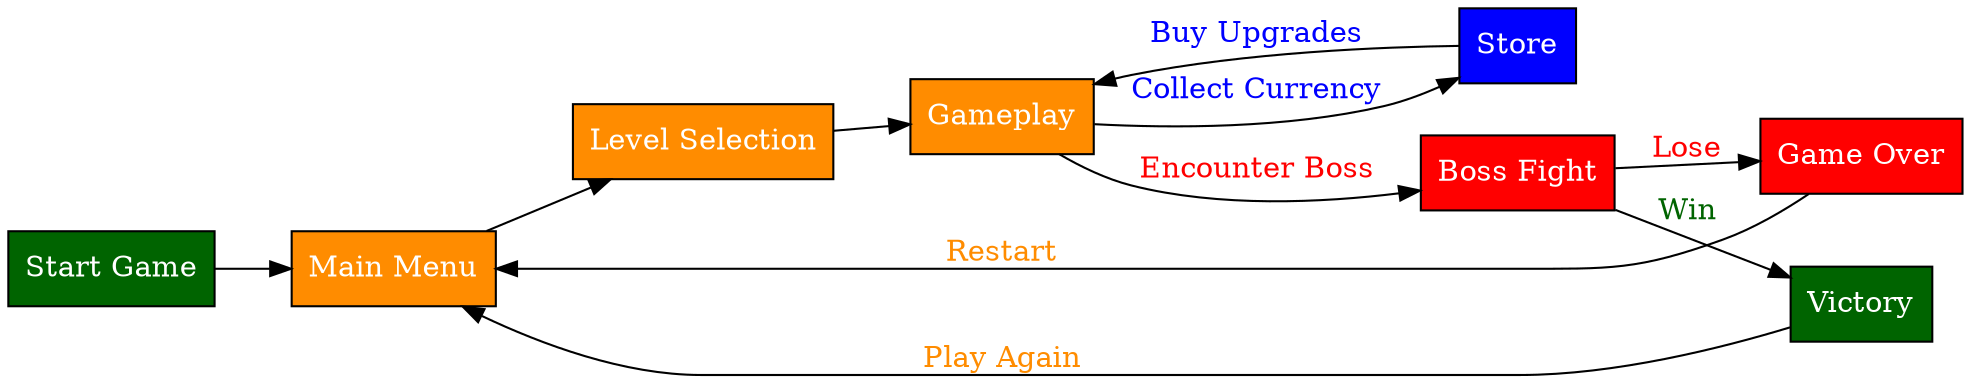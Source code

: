 digraph G {
    rankdir=LR;
    node [shape=box, style=filled, color="black", fontcolor="white"];
    edge [color="black", fontcolor="black"];

    Start [label="Start Game", fillcolor="darkgreen"];
    MainMenu [label="Main Menu", fillcolor="darkorange"];
    LevelSelection [label="Level Selection", fillcolor="darkorange"];
    Gameplay [label="Gameplay", fillcolor="darkorange"];
    BossFight [label="Boss Fight", fillcolor="red"];
    GameOver [label="Game Over", fillcolor="red"];
    Victory [label="Victory", fillcolor="darkgreen"];
    Store [label="Store", fillcolor="blue"];

    Start -> MainMenu;
    MainMenu -> LevelSelection;
    LevelSelection -> Gameplay;
    Gameplay -> BossFight [label="Encounter Boss", fontcolor="red"];
    Gameplay -> Store [label="Collect Currency", fontcolor="blue"];
    Store -> Gameplay [label="Buy Upgrades", fontcolor="blue"];
    BossFight -> GameOver [label="Lose", fontcolor="red"];
    BossFight -> Victory [label="Win", fontcolor="darkgreen"];
    GameOver -> MainMenu [label="Restart", fontcolor="darkorange"];
    Victory -> MainMenu [label="Play Again", fontcolor="darkorange"];
}